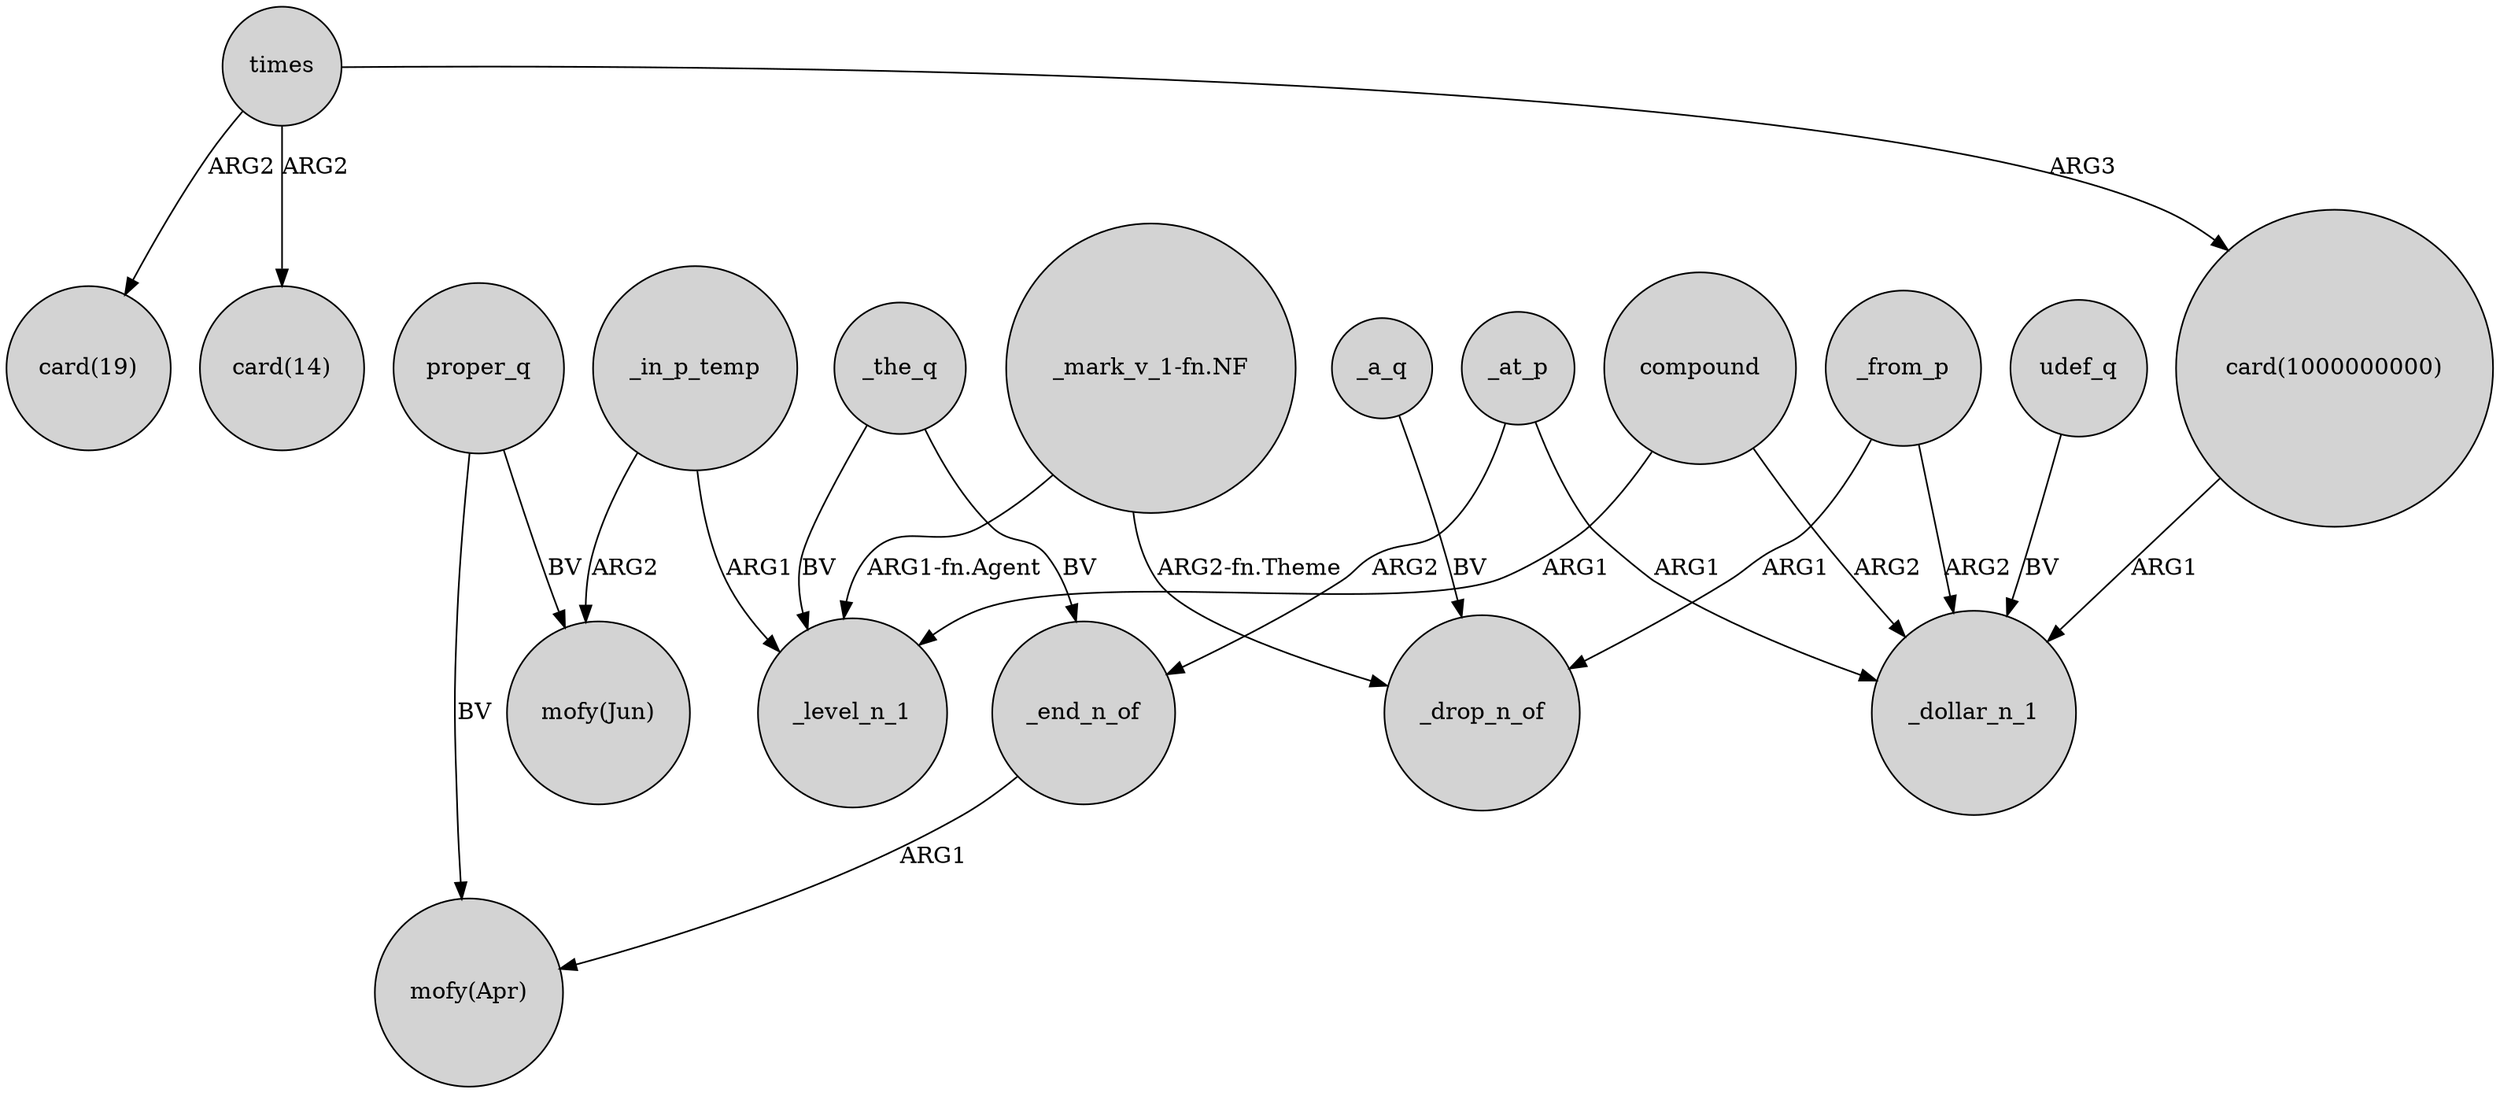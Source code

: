 digraph {
	node [shape=circle style=filled]
	times -> "card(19)" [label=ARG2]
	times -> "card(14)" [label=ARG2]
	_in_p_temp -> _level_n_1 [label=ARG1]
	_the_q -> _end_n_of [label=BV]
	_at_p -> _end_n_of [label=ARG2]
	proper_q -> "mofy(Jun)" [label=BV]
	_a_q -> _drop_n_of [label=BV]
	proper_q -> "mofy(Apr)" [label=BV]
	_the_q -> _level_n_1 [label=BV]
	times -> "card(1000000000)" [label=ARG3]
	_end_n_of -> "mofy(Apr)" [label=ARG1]
	"_mark_v_1-fn.NF" -> _drop_n_of [label="ARG2-fn.Theme"]
	_in_p_temp -> "mofy(Jun)" [label=ARG2]
	"card(1000000000)" -> _dollar_n_1 [label=ARG1]
	_from_p -> _dollar_n_1 [label=ARG2]
	compound -> _level_n_1 [label=ARG1]
	compound -> _dollar_n_1 [label=ARG2]
	_from_p -> _drop_n_of [label=ARG1]
	_at_p -> _dollar_n_1 [label=ARG1]
	"_mark_v_1-fn.NF" -> _level_n_1 [label="ARG1-fn.Agent"]
	udef_q -> _dollar_n_1 [label=BV]
}
